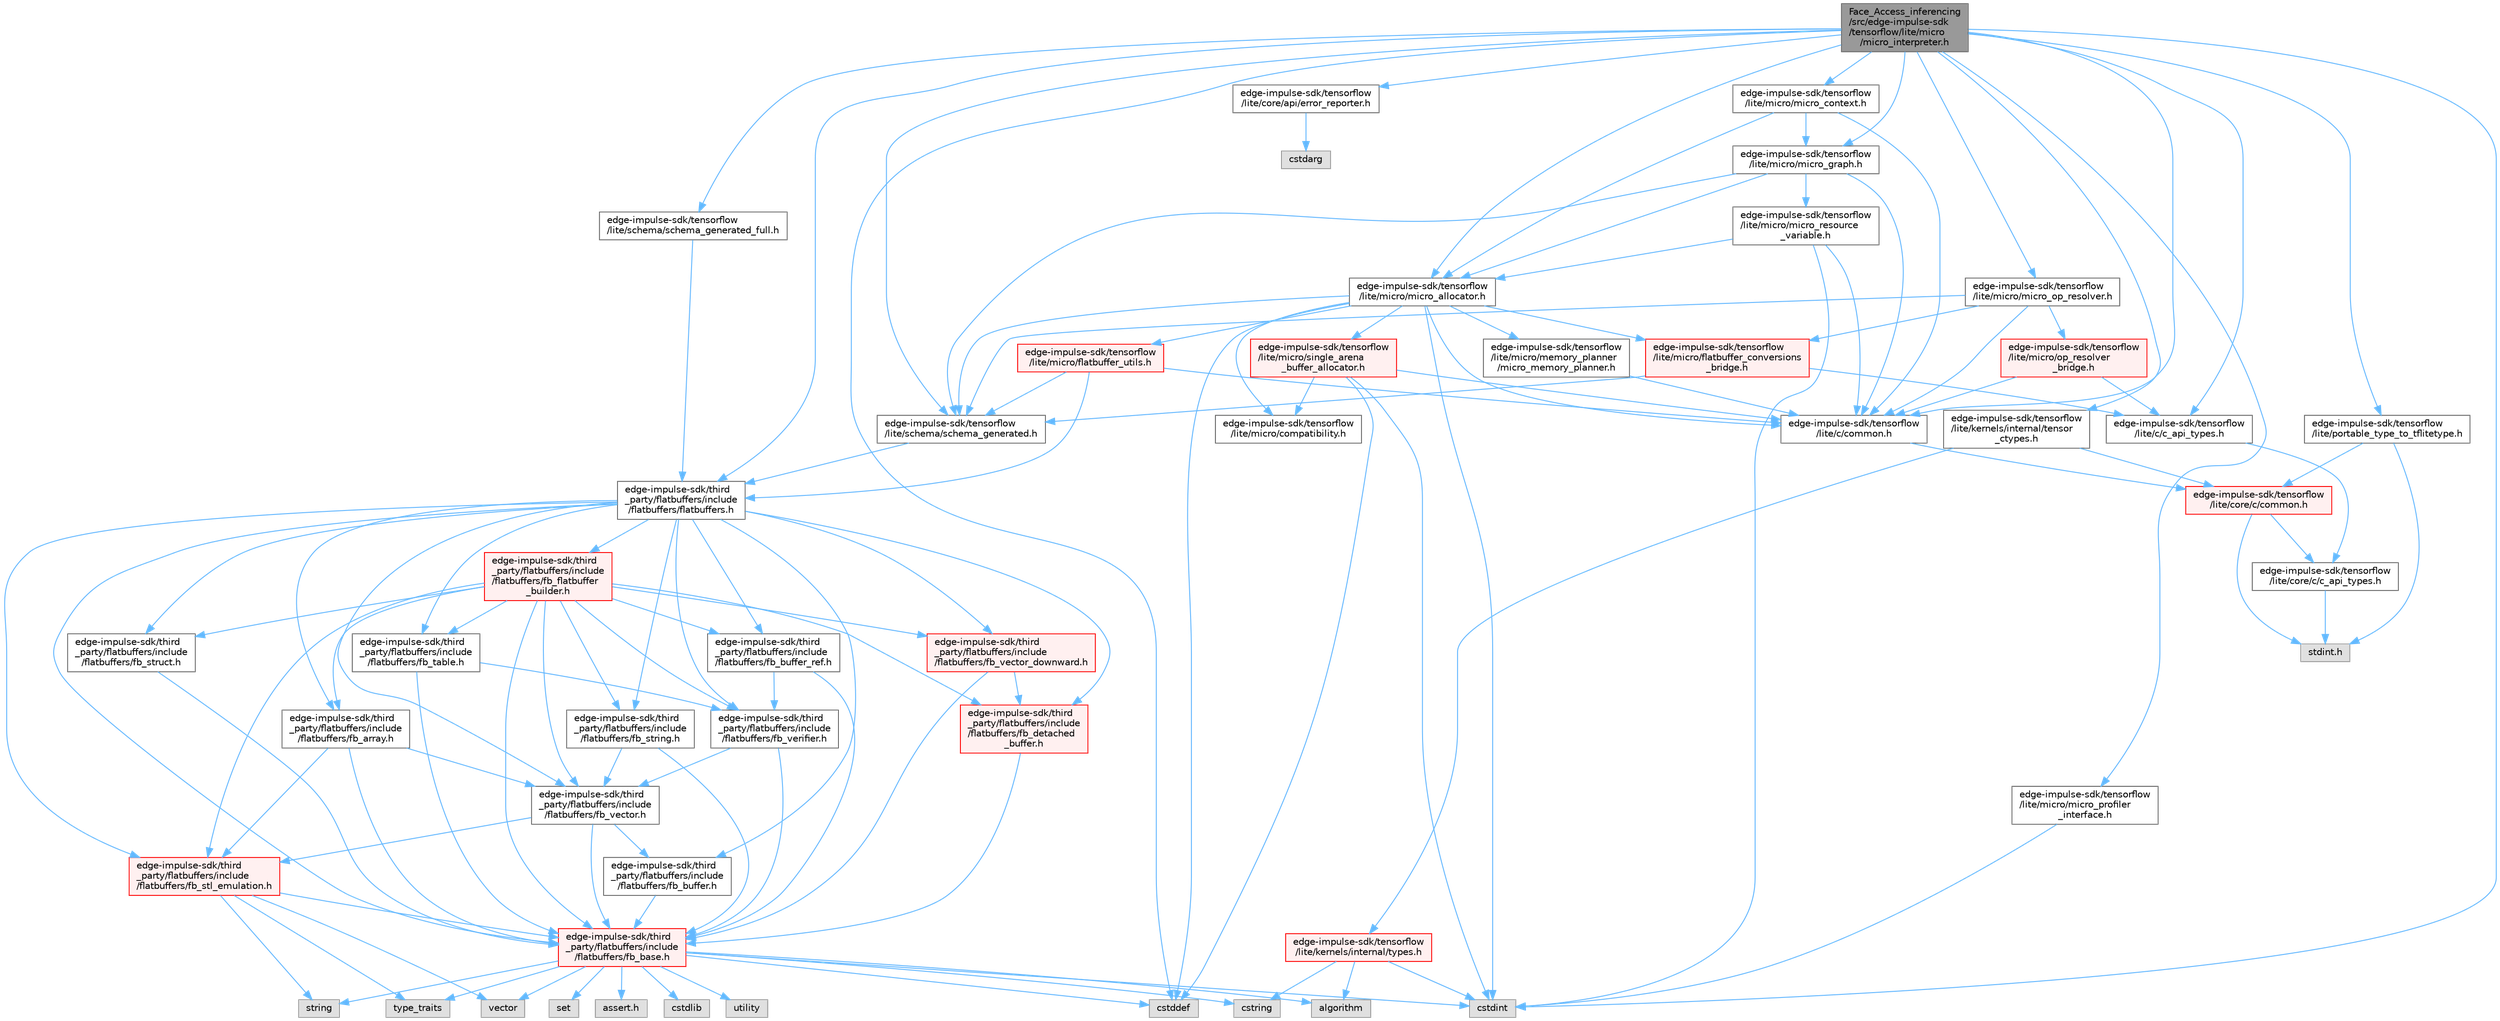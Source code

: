 digraph "Face_Access_inferencing/src/edge-impulse-sdk/tensorflow/lite/micro/micro_interpreter.h"
{
 // LATEX_PDF_SIZE
  bgcolor="transparent";
  edge [fontname=Helvetica,fontsize=10,labelfontname=Helvetica,labelfontsize=10];
  node [fontname=Helvetica,fontsize=10,shape=box,height=0.2,width=0.4];
  Node1 [id="Node000001",label="Face_Access_inferencing\l/src/edge-impulse-sdk\l/tensorflow/lite/micro\l/micro_interpreter.h",height=0.2,width=0.4,color="gray40", fillcolor="grey60", style="filled", fontcolor="black",tooltip=" "];
  Node1 -> Node2 [id="edge125_Node000001_Node000002",color="steelblue1",style="solid",tooltip=" "];
  Node2 [id="Node000002",label="cstddef",height=0.2,width=0.4,color="grey60", fillcolor="#E0E0E0", style="filled",tooltip=" "];
  Node1 -> Node3 [id="edge126_Node000001_Node000003",color="steelblue1",style="solid",tooltip=" "];
  Node3 [id="Node000003",label="cstdint",height=0.2,width=0.4,color="grey60", fillcolor="#E0E0E0", style="filled",tooltip=" "];
  Node1 -> Node4 [id="edge127_Node000001_Node000004",color="steelblue1",style="solid",tooltip=" "];
  Node4 [id="Node000004",label="edge-impulse-sdk/third\l_party/flatbuffers/include\l/flatbuffers/flatbuffers.h",height=0.2,width=0.4,color="grey40", fillcolor="white", style="filled",URL="$_face___access__inferencing_2src_2edge-impulse-sdk_2third__party_2flatbuffers_2include_2flatbuffers_2flatbuffers_8h.html",tooltip=" "];
  Node4 -> Node5 [id="edge128_Node000004_Node000005",color="steelblue1",style="solid",tooltip=" "];
  Node5 [id="Node000005",label="edge-impulse-sdk/third\l_party/flatbuffers/include\l/flatbuffers/fb_array.h",height=0.2,width=0.4,color="grey40", fillcolor="white", style="filled",URL="$fb__array_8h.html",tooltip=" "];
  Node5 -> Node6 [id="edge129_Node000005_Node000006",color="steelblue1",style="solid",tooltip=" "];
  Node6 [id="Node000006",label="edge-impulse-sdk/third\l_party/flatbuffers/include\l/flatbuffers/fb_base.h",height=0.2,width=0.4,color="red", fillcolor="#FFF0F0", style="filled",URL="$fb__base_8h.html",tooltip=" "];
  Node6 -> Node7 [id="edge130_Node000006_Node000007",color="steelblue1",style="solid",tooltip=" "];
  Node7 [id="Node000007",label="assert.h",height=0.2,width=0.4,color="grey60", fillcolor="#E0E0E0", style="filled",tooltip=" "];
  Node6 -> Node3 [id="edge131_Node000006_Node000003",color="steelblue1",style="solid",tooltip=" "];
  Node6 -> Node2 [id="edge132_Node000006_Node000002",color="steelblue1",style="solid",tooltip=" "];
  Node6 -> Node8 [id="edge133_Node000006_Node000008",color="steelblue1",style="solid",tooltip=" "];
  Node8 [id="Node000008",label="cstdlib",height=0.2,width=0.4,color="grey60", fillcolor="#E0E0E0", style="filled",tooltip=" "];
  Node6 -> Node9 [id="edge134_Node000006_Node000009",color="steelblue1",style="solid",tooltip=" "];
  Node9 [id="Node000009",label="cstring",height=0.2,width=0.4,color="grey60", fillcolor="#E0E0E0", style="filled",tooltip=" "];
  Node6 -> Node10 [id="edge135_Node000006_Node000010",color="steelblue1",style="solid",tooltip=" "];
  Node10 [id="Node000010",label="utility",height=0.2,width=0.4,color="grey60", fillcolor="#E0E0E0", style="filled",tooltip=" "];
  Node6 -> Node11 [id="edge136_Node000006_Node000011",color="steelblue1",style="solid",tooltip=" "];
  Node11 [id="Node000011",label="string",height=0.2,width=0.4,color="grey60", fillcolor="#E0E0E0", style="filled",tooltip=" "];
  Node6 -> Node12 [id="edge137_Node000006_Node000012",color="steelblue1",style="solid",tooltip=" "];
  Node12 [id="Node000012",label="type_traits",height=0.2,width=0.4,color="grey60", fillcolor="#E0E0E0", style="filled",tooltip=" "];
  Node6 -> Node13 [id="edge138_Node000006_Node000013",color="steelblue1",style="solid",tooltip=" "];
  Node13 [id="Node000013",label="vector",height=0.2,width=0.4,color="grey60", fillcolor="#E0E0E0", style="filled",tooltip=" "];
  Node6 -> Node14 [id="edge139_Node000006_Node000014",color="steelblue1",style="solid",tooltip=" "];
  Node14 [id="Node000014",label="set",height=0.2,width=0.4,color="grey60", fillcolor="#E0E0E0", style="filled",tooltip=" "];
  Node6 -> Node15 [id="edge140_Node000006_Node000015",color="steelblue1",style="solid",tooltip=" "];
  Node15 [id="Node000015",label="algorithm",height=0.2,width=0.4,color="grey60", fillcolor="#E0E0E0", style="filled",tooltip=" "];
  Node5 -> Node18 [id="edge141_Node000005_Node000018",color="steelblue1",style="solid",tooltip=" "];
  Node18 [id="Node000018",label="edge-impulse-sdk/third\l_party/flatbuffers/include\l/flatbuffers/fb_stl_emulation.h",height=0.2,width=0.4,color="red", fillcolor="#FFF0F0", style="filled",URL="$fb__stl__emulation_8h.html",tooltip=" "];
  Node18 -> Node6 [id="edge142_Node000018_Node000006",color="steelblue1",style="solid",tooltip=" "];
  Node18 -> Node11 [id="edge143_Node000018_Node000011",color="steelblue1",style="solid",tooltip=" "];
  Node18 -> Node12 [id="edge144_Node000018_Node000012",color="steelblue1",style="solid",tooltip=" "];
  Node18 -> Node13 [id="edge145_Node000018_Node000013",color="steelblue1",style="solid",tooltip=" "];
  Node5 -> Node20 [id="edge146_Node000005_Node000020",color="steelblue1",style="solid",tooltip=" "];
  Node20 [id="Node000020",label="edge-impulse-sdk/third\l_party/flatbuffers/include\l/flatbuffers/fb_vector.h",height=0.2,width=0.4,color="grey40", fillcolor="white", style="filled",URL="$fb__vector_8h.html",tooltip=" "];
  Node20 -> Node6 [id="edge147_Node000020_Node000006",color="steelblue1",style="solid",tooltip=" "];
  Node20 -> Node21 [id="edge148_Node000020_Node000021",color="steelblue1",style="solid",tooltip=" "];
  Node21 [id="Node000021",label="edge-impulse-sdk/third\l_party/flatbuffers/include\l/flatbuffers/fb_buffer.h",height=0.2,width=0.4,color="grey40", fillcolor="white", style="filled",URL="$fb__buffer_8h.html",tooltip=" "];
  Node21 -> Node6 [id="edge149_Node000021_Node000006",color="steelblue1",style="solid",tooltip=" "];
  Node20 -> Node18 [id="edge150_Node000020_Node000018",color="steelblue1",style="solid",tooltip=" "];
  Node4 -> Node6 [id="edge151_Node000004_Node000006",color="steelblue1",style="solid",tooltip=" "];
  Node4 -> Node21 [id="edge152_Node000004_Node000021",color="steelblue1",style="solid",tooltip=" "];
  Node4 -> Node22 [id="edge153_Node000004_Node000022",color="steelblue1",style="solid",tooltip=" "];
  Node22 [id="Node000022",label="edge-impulse-sdk/third\l_party/flatbuffers/include\l/flatbuffers/fb_buffer_ref.h",height=0.2,width=0.4,color="grey40", fillcolor="white", style="filled",URL="$fb__buffer__ref_8h.html",tooltip=" "];
  Node22 -> Node6 [id="edge154_Node000022_Node000006",color="steelblue1",style="solid",tooltip=" "];
  Node22 -> Node23 [id="edge155_Node000022_Node000023",color="steelblue1",style="solid",tooltip=" "];
  Node23 [id="Node000023",label="edge-impulse-sdk/third\l_party/flatbuffers/include\l/flatbuffers/fb_verifier.h",height=0.2,width=0.4,color="grey40", fillcolor="white", style="filled",URL="$fb__verifier_8h.html",tooltip=" "];
  Node23 -> Node6 [id="edge156_Node000023_Node000006",color="steelblue1",style="solid",tooltip=" "];
  Node23 -> Node20 [id="edge157_Node000023_Node000020",color="steelblue1",style="solid",tooltip=" "];
  Node4 -> Node24 [id="edge158_Node000004_Node000024",color="steelblue1",style="solid",tooltip=" "];
  Node24 [id="Node000024",label="edge-impulse-sdk/third\l_party/flatbuffers/include\l/flatbuffers/fb_detached\l_buffer.h",height=0.2,width=0.4,color="red", fillcolor="#FFF0F0", style="filled",URL="$fb__detached__buffer_8h.html",tooltip=" "];
  Node24 -> Node6 [id="edge159_Node000024_Node000006",color="steelblue1",style="solid",tooltip=" "];
  Node4 -> Node27 [id="edge160_Node000004_Node000027",color="steelblue1",style="solid",tooltip=" "];
  Node27 [id="Node000027",label="edge-impulse-sdk/third\l_party/flatbuffers/include\l/flatbuffers/fb_flatbuffer\l_builder.h",height=0.2,width=0.4,color="red", fillcolor="#FFF0F0", style="filled",URL="$fb__flatbuffer__builder_8h.html",tooltip=" "];
  Node27 -> Node5 [id="edge161_Node000027_Node000005",color="steelblue1",style="solid",tooltip=" "];
  Node27 -> Node6 [id="edge162_Node000027_Node000006",color="steelblue1",style="solid",tooltip=" "];
  Node27 -> Node22 [id="edge163_Node000027_Node000022",color="steelblue1",style="solid",tooltip=" "];
  Node27 -> Node24 [id="edge164_Node000027_Node000024",color="steelblue1",style="solid",tooltip=" "];
  Node27 -> Node18 [id="edge165_Node000027_Node000018",color="steelblue1",style="solid",tooltip=" "];
  Node27 -> Node30 [id="edge166_Node000027_Node000030",color="steelblue1",style="solid",tooltip=" "];
  Node30 [id="Node000030",label="edge-impulse-sdk/third\l_party/flatbuffers/include\l/flatbuffers/fb_string.h",height=0.2,width=0.4,color="grey40", fillcolor="white", style="filled",URL="$fb__string_8h.html",tooltip=" "];
  Node30 -> Node6 [id="edge167_Node000030_Node000006",color="steelblue1",style="solid",tooltip=" "];
  Node30 -> Node20 [id="edge168_Node000030_Node000020",color="steelblue1",style="solid",tooltip=" "];
  Node27 -> Node31 [id="edge169_Node000027_Node000031",color="steelblue1",style="solid",tooltip=" "];
  Node31 [id="Node000031",label="edge-impulse-sdk/third\l_party/flatbuffers/include\l/flatbuffers/fb_struct.h",height=0.2,width=0.4,color="grey40", fillcolor="white", style="filled",URL="$fb__struct_8h.html",tooltip=" "];
  Node31 -> Node6 [id="edge170_Node000031_Node000006",color="steelblue1",style="solid",tooltip=" "];
  Node27 -> Node32 [id="edge171_Node000027_Node000032",color="steelblue1",style="solid",tooltip=" "];
  Node32 [id="Node000032",label="edge-impulse-sdk/third\l_party/flatbuffers/include\l/flatbuffers/fb_table.h",height=0.2,width=0.4,color="grey40", fillcolor="white", style="filled",URL="$fb__table_8h.html",tooltip=" "];
  Node32 -> Node6 [id="edge172_Node000032_Node000006",color="steelblue1",style="solid",tooltip=" "];
  Node32 -> Node23 [id="edge173_Node000032_Node000023",color="steelblue1",style="solid",tooltip=" "];
  Node27 -> Node20 [id="edge174_Node000027_Node000020",color="steelblue1",style="solid",tooltip=" "];
  Node27 -> Node33 [id="edge175_Node000027_Node000033",color="steelblue1",style="solid",tooltip=" "];
  Node33 [id="Node000033",label="edge-impulse-sdk/third\l_party/flatbuffers/include\l/flatbuffers/fb_vector_downward.h",height=0.2,width=0.4,color="red", fillcolor="#FFF0F0", style="filled",URL="$fb__vector__downward_8h.html",tooltip=" "];
  Node33 -> Node6 [id="edge176_Node000033_Node000006",color="steelblue1",style="solid",tooltip=" "];
  Node33 -> Node24 [id="edge177_Node000033_Node000024",color="steelblue1",style="solid",tooltip=" "];
  Node27 -> Node23 [id="edge178_Node000027_Node000023",color="steelblue1",style="solid",tooltip=" "];
  Node4 -> Node18 [id="edge179_Node000004_Node000018",color="steelblue1",style="solid",tooltip=" "];
  Node4 -> Node30 [id="edge180_Node000004_Node000030",color="steelblue1",style="solid",tooltip=" "];
  Node4 -> Node31 [id="edge181_Node000004_Node000031",color="steelblue1",style="solid",tooltip=" "];
  Node4 -> Node32 [id="edge182_Node000004_Node000032",color="steelblue1",style="solid",tooltip=" "];
  Node4 -> Node20 [id="edge183_Node000004_Node000020",color="steelblue1",style="solid",tooltip=" "];
  Node4 -> Node33 [id="edge184_Node000004_Node000033",color="steelblue1",style="solid",tooltip=" "];
  Node4 -> Node23 [id="edge185_Node000004_Node000023",color="steelblue1",style="solid",tooltip=" "];
  Node1 -> Node34 [id="edge186_Node000001_Node000034",color="steelblue1",style="solid",tooltip=" "];
  Node34 [id="Node000034",label="edge-impulse-sdk/tensorflow\l/lite/c/c_api_types.h",height=0.2,width=0.4,color="grey40", fillcolor="white", style="filled",URL="$_face___access__inferencing_2src_2edge-impulse-sdk_2tensorflow_2lite_2c_2c__api__types_8h.html",tooltip=" "];
  Node34 -> Node35 [id="edge187_Node000034_Node000035",color="steelblue1",style="solid",tooltip=" "];
  Node35 [id="Node000035",label="edge-impulse-sdk/tensorflow\l/lite/core/c/c_api_types.h",height=0.2,width=0.4,color="grey40", fillcolor="white", style="filled",URL="$_face___access__inferencing_2src_2edge-impulse-sdk_2tensorflow_2lite_2core_2c_2c__api__types_8h.html",tooltip=" "];
  Node35 -> Node36 [id="edge188_Node000035_Node000036",color="steelblue1",style="solid",tooltip=" "];
  Node36 [id="Node000036",label="stdint.h",height=0.2,width=0.4,color="grey60", fillcolor="#E0E0E0", style="filled",tooltip=" "];
  Node1 -> Node37 [id="edge189_Node000001_Node000037",color="steelblue1",style="solid",tooltip=" "];
  Node37 [id="Node000037",label="edge-impulse-sdk/tensorflow\l/lite/c/common.h",height=0.2,width=0.4,color="grey40", fillcolor="white", style="filled",URL="$_face___access__inferencing_2src_2edge-impulse-sdk_2tensorflow_2lite_2c_2common_8h.html",tooltip=" "];
  Node37 -> Node38 [id="edge190_Node000037_Node000038",color="steelblue1",style="solid",tooltip=" "];
  Node38 [id="Node000038",label="edge-impulse-sdk/tensorflow\l/lite/core/c/common.h",height=0.2,width=0.4,color="red", fillcolor="#FFF0F0", style="filled",URL="$_face___access__inferencing_2src_2edge-impulse-sdk_2tensorflow_2lite_2core_2c_2common_8h.html",tooltip=" "];
  Node38 -> Node36 [id="edge191_Node000038_Node000036",color="steelblue1",style="solid",tooltip=" "];
  Node38 -> Node35 [id="edge192_Node000038_Node000035",color="steelblue1",style="solid",tooltip=" "];
  Node1 -> Node42 [id="edge193_Node000001_Node000042",color="steelblue1",style="solid",tooltip=" "];
  Node42 [id="Node000042",label="edge-impulse-sdk/tensorflow\l/lite/core/api/error_reporter.h",height=0.2,width=0.4,color="grey40", fillcolor="white", style="filled",URL="$_face___access__inferencing_2src_2edge-impulse-sdk_2tensorflow_2lite_2core_2api_2error__reporter_8h.html",tooltip=" "];
  Node42 -> Node43 [id="edge194_Node000042_Node000043",color="steelblue1",style="solid",tooltip=" "];
  Node43 [id="Node000043",label="cstdarg",height=0.2,width=0.4,color="grey60", fillcolor="#E0E0E0", style="filled",tooltip=" "];
  Node1 -> Node44 [id="edge195_Node000001_Node000044",color="steelblue1",style="solid",tooltip=" "];
  Node44 [id="Node000044",label="edge-impulse-sdk/tensorflow\l/lite/kernels/internal/tensor\l_ctypes.h",height=0.2,width=0.4,color="grey40", fillcolor="white", style="filled",URL="$_face___access__inferencing_2src_2edge-impulse-sdk_2tensorflow_2lite_2kernels_2internal_2tensor__ctypes_8h.html",tooltip=" "];
  Node44 -> Node38 [id="edge196_Node000044_Node000038",color="steelblue1",style="solid",tooltip=" "];
  Node44 -> Node45 [id="edge197_Node000044_Node000045",color="steelblue1",style="solid",tooltip=" "];
  Node45 [id="Node000045",label="edge-impulse-sdk/tensorflow\l/lite/kernels/internal/types.h",height=0.2,width=0.4,color="red", fillcolor="#FFF0F0", style="filled",URL="$_face___access__inferencing_2src_2edge-impulse-sdk_2tensorflow_2lite_2kernels_2internal_2types_8h.html",tooltip=" "];
  Node45 -> Node15 [id="edge198_Node000045_Node000015",color="steelblue1",style="solid",tooltip=" "];
  Node45 -> Node3 [id="edge199_Node000045_Node000003",color="steelblue1",style="solid",tooltip=" "];
  Node45 -> Node9 [id="edge200_Node000045_Node000009",color="steelblue1",style="solid",tooltip=" "];
  Node1 -> Node51 [id="edge201_Node000001_Node000051",color="steelblue1",style="solid",tooltip=" "];
  Node51 [id="Node000051",label="edge-impulse-sdk/tensorflow\l/lite/micro/micro_allocator.h",height=0.2,width=0.4,color="grey40", fillcolor="white", style="filled",URL="$_face___access__inferencing_2src_2edge-impulse-sdk_2tensorflow_2lite_2micro_2micro__allocator_8h.html",tooltip=" "];
  Node51 -> Node2 [id="edge202_Node000051_Node000002",color="steelblue1",style="solid",tooltip=" "];
  Node51 -> Node3 [id="edge203_Node000051_Node000003",color="steelblue1",style="solid",tooltip=" "];
  Node51 -> Node37 [id="edge204_Node000051_Node000037",color="steelblue1",style="solid",tooltip=" "];
  Node51 -> Node52 [id="edge205_Node000051_Node000052",color="steelblue1",style="solid",tooltip=" "];
  Node52 [id="Node000052",label="edge-impulse-sdk/tensorflow\l/lite/micro/single_arena\l_buffer_allocator.h",height=0.2,width=0.4,color="red", fillcolor="#FFF0F0", style="filled",URL="$_face___access__inferencing_2src_2edge-impulse-sdk_2tensorflow_2lite_2micro_2single__arena__buffer__allocator_8h.html",tooltip=" "];
  Node52 -> Node2 [id="edge206_Node000052_Node000002",color="steelblue1",style="solid",tooltip=" "];
  Node52 -> Node3 [id="edge207_Node000052_Node000003",color="steelblue1",style="solid",tooltip=" "];
  Node52 -> Node37 [id="edge208_Node000052_Node000037",color="steelblue1",style="solid",tooltip=" "];
  Node52 -> Node54 [id="edge209_Node000052_Node000054",color="steelblue1",style="solid",tooltip=" "];
  Node54 [id="Node000054",label="edge-impulse-sdk/tensorflow\l/lite/micro/compatibility.h",height=0.2,width=0.4,color="grey40", fillcolor="white", style="filled",URL="$_face___access__inferencing_2src_2edge-impulse-sdk_2tensorflow_2lite_2micro_2compatibility_8h.html",tooltip=" "];
  Node51 -> Node54 [id="edge210_Node000051_Node000054",color="steelblue1",style="solid",tooltip=" "];
  Node51 -> Node55 [id="edge211_Node000051_Node000055",color="steelblue1",style="solid",tooltip=" "];
  Node55 [id="Node000055",label="edge-impulse-sdk/tensorflow\l/lite/micro/flatbuffer_utils.h",height=0.2,width=0.4,color="red", fillcolor="#FFF0F0", style="filled",URL="$_face___access__inferencing_2src_2edge-impulse-sdk_2tensorflow_2lite_2micro_2flatbuffer__utils_8h.html",tooltip=" "];
  Node55 -> Node4 [id="edge212_Node000055_Node000004",color="steelblue1",style="solid",tooltip=" "];
  Node55 -> Node37 [id="edge213_Node000055_Node000037",color="steelblue1",style="solid",tooltip=" "];
  Node55 -> Node63 [id="edge214_Node000055_Node000063",color="steelblue1",style="solid",tooltip=" "];
  Node63 [id="Node000063",label="edge-impulse-sdk/tensorflow\l/lite/schema/schema_generated.h",height=0.2,width=0.4,color="grey40", fillcolor="white", style="filled",URL="$_face___access__inferencing_2src_2edge-impulse-sdk_2tensorflow_2lite_2schema_2schema__generated_8h.html",tooltip=" "];
  Node63 -> Node4 [id="edge215_Node000063_Node000004",color="steelblue1",style="solid",tooltip=" "];
  Node51 -> Node64 [id="edge216_Node000051_Node000064",color="steelblue1",style="solid",tooltip=" "];
  Node64 [id="Node000064",label="edge-impulse-sdk/tensorflow\l/lite/micro/memory_planner\l/micro_memory_planner.h",height=0.2,width=0.4,color="grey40", fillcolor="white", style="filled",URL="$_face___access__inferencing_2src_2edge-impulse-sdk_2tensorflow_2lite_2micro_2memory__planner_2micro__memory__planner_8h.html",tooltip=" "];
  Node64 -> Node37 [id="edge217_Node000064_Node000037",color="steelblue1",style="solid",tooltip=" "];
  Node51 -> Node65 [id="edge218_Node000051_Node000065",color="steelblue1",style="solid",tooltip=" "];
  Node65 [id="Node000065",label="edge-impulse-sdk/tensorflow\l/lite/micro/flatbuffer_conversions\l_bridge.h",height=0.2,width=0.4,color="red", fillcolor="#FFF0F0", style="filled",URL="$_face___access__inferencing_2src_2edge-impulse-sdk_2tensorflow_2lite_2micro_2flatbuffer__conversions__bridge_8h.html",tooltip=" "];
  Node65 -> Node34 [id="edge219_Node000065_Node000034",color="steelblue1",style="solid",tooltip=" "];
  Node65 -> Node63 [id="edge220_Node000065_Node000063",color="steelblue1",style="solid",tooltip=" "];
  Node51 -> Node63 [id="edge221_Node000051_Node000063",color="steelblue1",style="solid",tooltip=" "];
  Node1 -> Node68 [id="edge222_Node000001_Node000068",color="steelblue1",style="solid",tooltip=" "];
  Node68 [id="Node000068",label="edge-impulse-sdk/tensorflow\l/lite/micro/micro_context.h",height=0.2,width=0.4,color="grey40", fillcolor="white", style="filled",URL="$_face___access__inferencing_2src_2edge-impulse-sdk_2tensorflow_2lite_2micro_2micro__context_8h.html",tooltip=" "];
  Node68 -> Node37 [id="edge223_Node000068_Node000037",color="steelblue1",style="solid",tooltip=" "];
  Node68 -> Node51 [id="edge224_Node000068_Node000051",color="steelblue1",style="solid",tooltip=" "];
  Node68 -> Node69 [id="edge225_Node000068_Node000069",color="steelblue1",style="solid",tooltip=" "];
  Node69 [id="Node000069",label="edge-impulse-sdk/tensorflow\l/lite/micro/micro_graph.h",height=0.2,width=0.4,color="grey40", fillcolor="white", style="filled",URL="$_face___access__inferencing_2src_2edge-impulse-sdk_2tensorflow_2lite_2micro_2micro__graph_8h.html",tooltip=" "];
  Node69 -> Node37 [id="edge226_Node000069_Node000037",color="steelblue1",style="solid",tooltip=" "];
  Node69 -> Node51 [id="edge227_Node000069_Node000051",color="steelblue1",style="solid",tooltip=" "];
  Node69 -> Node70 [id="edge228_Node000069_Node000070",color="steelblue1",style="solid",tooltip=" "];
  Node70 [id="Node000070",label="edge-impulse-sdk/tensorflow\l/lite/micro/micro_resource\l_variable.h",height=0.2,width=0.4,color="grey40", fillcolor="white", style="filled",URL="$_face___access__inferencing_2src_2edge-impulse-sdk_2tensorflow_2lite_2micro_2micro__resource__variable_8h.html",tooltip=" "];
  Node70 -> Node3 [id="edge229_Node000070_Node000003",color="steelblue1",style="solid",tooltip=" "];
  Node70 -> Node37 [id="edge230_Node000070_Node000037",color="steelblue1",style="solid",tooltip=" "];
  Node70 -> Node51 [id="edge231_Node000070_Node000051",color="steelblue1",style="solid",tooltip=" "];
  Node69 -> Node63 [id="edge232_Node000069_Node000063",color="steelblue1",style="solid",tooltip=" "];
  Node1 -> Node69 [id="edge233_Node000001_Node000069",color="steelblue1",style="solid",tooltip=" "];
  Node1 -> Node71 [id="edge234_Node000001_Node000071",color="steelblue1",style="solid",tooltip=" "];
  Node71 [id="Node000071",label="edge-impulse-sdk/tensorflow\l/lite/micro/micro_op_resolver.h",height=0.2,width=0.4,color="grey40", fillcolor="white", style="filled",URL="$_face___access__inferencing_2src_2edge-impulse-sdk_2tensorflow_2lite_2micro_2micro__op__resolver_8h.html",tooltip=" "];
  Node71 -> Node37 [id="edge235_Node000071_Node000037",color="steelblue1",style="solid",tooltip=" "];
  Node71 -> Node65 [id="edge236_Node000071_Node000065",color="steelblue1",style="solid",tooltip=" "];
  Node71 -> Node72 [id="edge237_Node000071_Node000072",color="steelblue1",style="solid",tooltip=" "];
  Node72 [id="Node000072",label="edge-impulse-sdk/tensorflow\l/lite/micro/op_resolver\l_bridge.h",height=0.2,width=0.4,color="red", fillcolor="#FFF0F0", style="filled",URL="$_face___access__inferencing_2src_2edge-impulse-sdk_2tensorflow_2lite_2micro_2op__resolver__bridge_8h.html",tooltip=" "];
  Node72 -> Node34 [id="edge238_Node000072_Node000034",color="steelblue1",style="solid",tooltip=" "];
  Node72 -> Node37 [id="edge239_Node000072_Node000037",color="steelblue1",style="solid",tooltip=" "];
  Node71 -> Node63 [id="edge240_Node000071_Node000063",color="steelblue1",style="solid",tooltip=" "];
  Node1 -> Node74 [id="edge241_Node000001_Node000074",color="steelblue1",style="solid",tooltip=" "];
  Node74 [id="Node000074",label="edge-impulse-sdk/tensorflow\l/lite/micro/micro_profiler\l_interface.h",height=0.2,width=0.4,color="grey40", fillcolor="white", style="filled",URL="$_face___access__inferencing_2src_2edge-impulse-sdk_2tensorflow_2lite_2micro_2micro__profiler__interface_8h.html",tooltip=" "];
  Node74 -> Node3 [id="edge242_Node000074_Node000003",color="steelblue1",style="solid",tooltip=" "];
  Node1 -> Node47 [id="edge243_Node000001_Node000047",color="steelblue1",style="solid",tooltip=" "];
  Node47 [id="Node000047",label="edge-impulse-sdk/tensorflow\l/lite/portable_type_to_tflitetype.h",height=0.2,width=0.4,color="grey40", fillcolor="white", style="filled",URL="$_face___access__inferencing_2src_2edge-impulse-sdk_2tensorflow_2lite_2portable__type__to__tflitetype_8h.html",tooltip=" "];
  Node47 -> Node36 [id="edge244_Node000047_Node000036",color="steelblue1",style="solid",tooltip=" "];
  Node47 -> Node38 [id="edge245_Node000047_Node000038",color="steelblue1",style="solid",tooltip=" "];
  Node1 -> Node63 [id="edge246_Node000001_Node000063",color="steelblue1",style="solid",tooltip=" "];
  Node1 -> Node75 [id="edge247_Node000001_Node000075",color="steelblue1",style="solid",tooltip=" "];
  Node75 [id="Node000075",label="edge-impulse-sdk/tensorflow\l/lite/schema/schema_generated_full.h",height=0.2,width=0.4,color="grey40", fillcolor="white", style="filled",URL="$schema__generated__full_8h.html",tooltip=" "];
  Node75 -> Node4 [id="edge248_Node000075_Node000004",color="steelblue1",style="solid",tooltip=" "];
}
